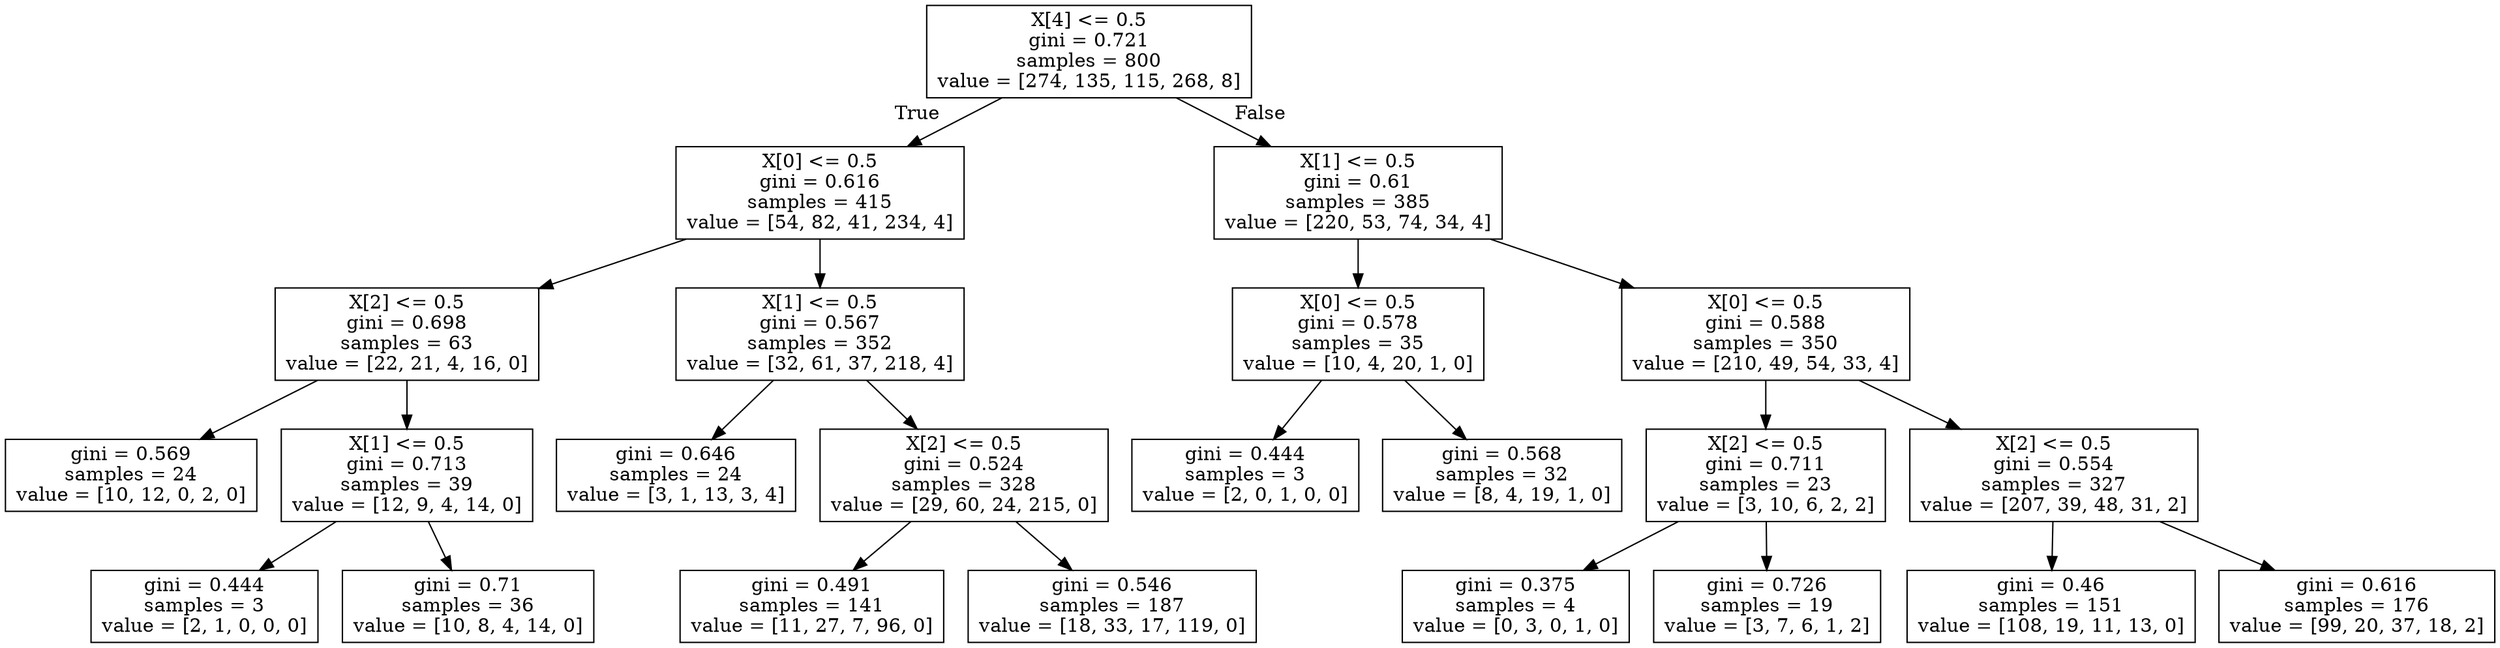 digraph Tree {
node [shape=box] ;
0 [label="X[4] <= 0.5\ngini = 0.721\nsamples = 800\nvalue = [274, 135, 115, 268, 8]"] ;
1 [label="X[0] <= 0.5\ngini = 0.616\nsamples = 415\nvalue = [54, 82, 41, 234, 4]"] ;
0 -> 1 [labeldistance=2.5, labelangle=45, headlabel="True"] ;
2 [label="X[2] <= 0.5\ngini = 0.698\nsamples = 63\nvalue = [22, 21, 4, 16, 0]"] ;
1 -> 2 ;
3 [label="gini = 0.569\nsamples = 24\nvalue = [10, 12, 0, 2, 0]"] ;
2 -> 3 ;
4 [label="X[1] <= 0.5\ngini = 0.713\nsamples = 39\nvalue = [12, 9, 4, 14, 0]"] ;
2 -> 4 ;
5 [label="gini = 0.444\nsamples = 3\nvalue = [2, 1, 0, 0, 0]"] ;
4 -> 5 ;
6 [label="gini = 0.71\nsamples = 36\nvalue = [10, 8, 4, 14, 0]"] ;
4 -> 6 ;
7 [label="X[1] <= 0.5\ngini = 0.567\nsamples = 352\nvalue = [32, 61, 37, 218, 4]"] ;
1 -> 7 ;
8 [label="gini = 0.646\nsamples = 24\nvalue = [3, 1, 13, 3, 4]"] ;
7 -> 8 ;
9 [label="X[2] <= 0.5\ngini = 0.524\nsamples = 328\nvalue = [29, 60, 24, 215, 0]"] ;
7 -> 9 ;
10 [label="gini = 0.491\nsamples = 141\nvalue = [11, 27, 7, 96, 0]"] ;
9 -> 10 ;
11 [label="gini = 0.546\nsamples = 187\nvalue = [18, 33, 17, 119, 0]"] ;
9 -> 11 ;
12 [label="X[1] <= 0.5\ngini = 0.61\nsamples = 385\nvalue = [220, 53, 74, 34, 4]"] ;
0 -> 12 [labeldistance=2.5, labelangle=-45, headlabel="False"] ;
13 [label="X[0] <= 0.5\ngini = 0.578\nsamples = 35\nvalue = [10, 4, 20, 1, 0]"] ;
12 -> 13 ;
14 [label="gini = 0.444\nsamples = 3\nvalue = [2, 0, 1, 0, 0]"] ;
13 -> 14 ;
15 [label="gini = 0.568\nsamples = 32\nvalue = [8, 4, 19, 1, 0]"] ;
13 -> 15 ;
16 [label="X[0] <= 0.5\ngini = 0.588\nsamples = 350\nvalue = [210, 49, 54, 33, 4]"] ;
12 -> 16 ;
17 [label="X[2] <= 0.5\ngini = 0.711\nsamples = 23\nvalue = [3, 10, 6, 2, 2]"] ;
16 -> 17 ;
18 [label="gini = 0.375\nsamples = 4\nvalue = [0, 3, 0, 1, 0]"] ;
17 -> 18 ;
19 [label="gini = 0.726\nsamples = 19\nvalue = [3, 7, 6, 1, 2]"] ;
17 -> 19 ;
20 [label="X[2] <= 0.5\ngini = 0.554\nsamples = 327\nvalue = [207, 39, 48, 31, 2]"] ;
16 -> 20 ;
21 [label="gini = 0.46\nsamples = 151\nvalue = [108, 19, 11, 13, 0]"] ;
20 -> 21 ;
22 [label="gini = 0.616\nsamples = 176\nvalue = [99, 20, 37, 18, 2]"] ;
20 -> 22 ;
}